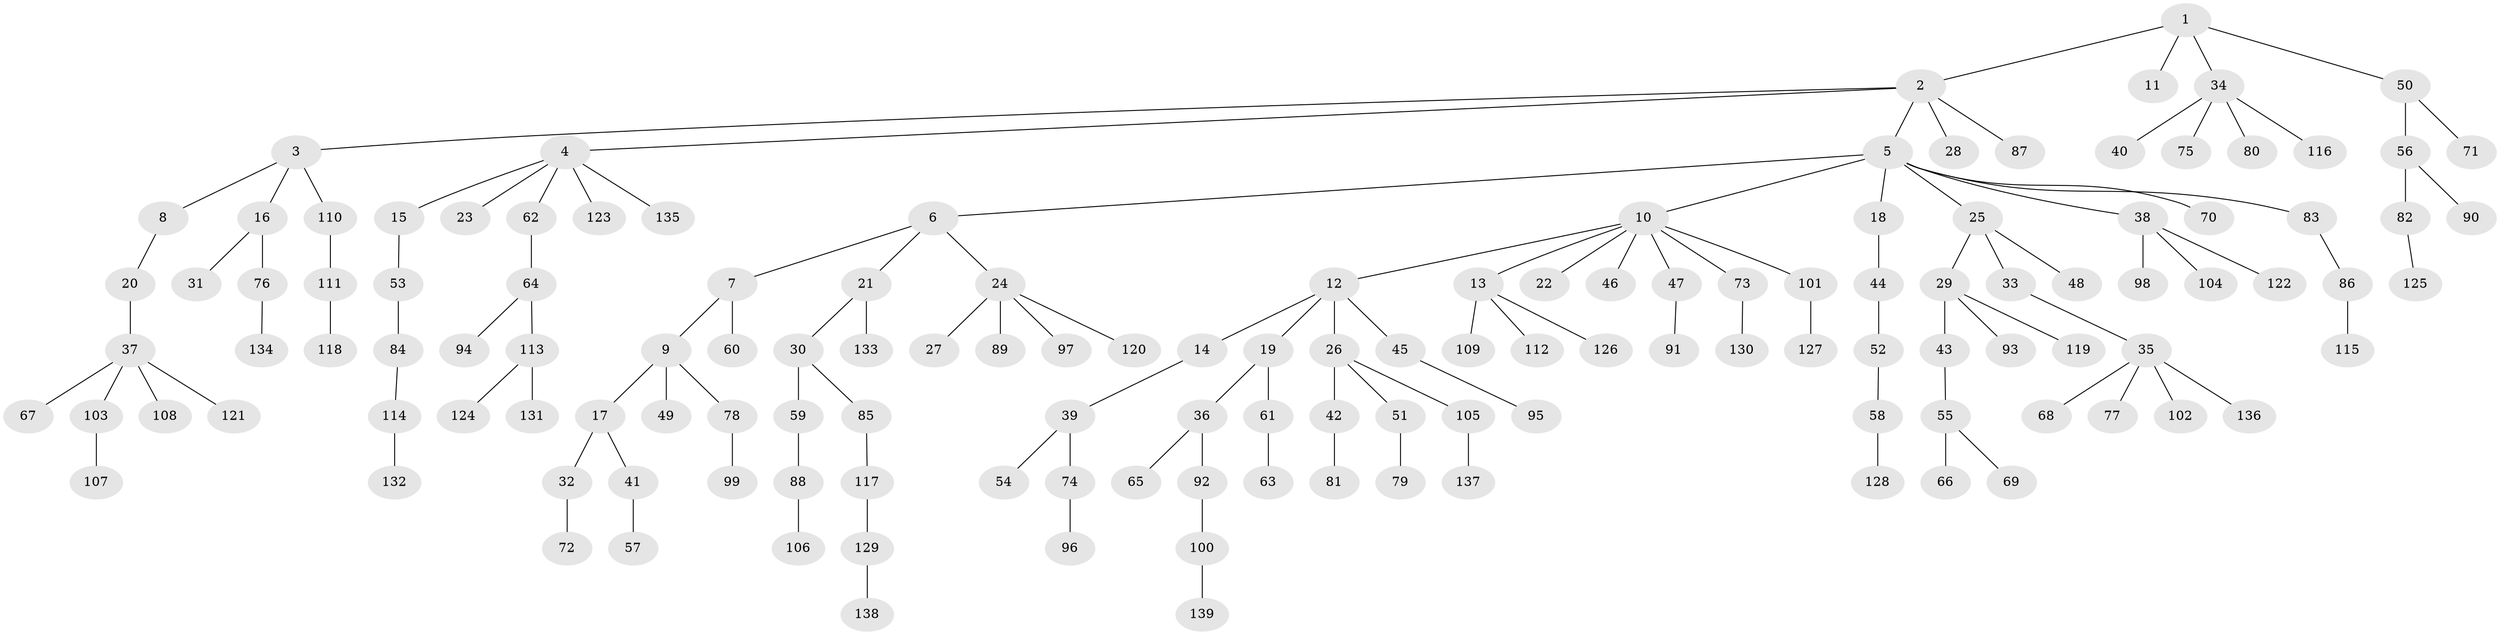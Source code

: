 // coarse degree distribution, {8: 0.020618556701030927, 4: 0.041237113402061855, 6: 0.010309278350515464, 5: 0.020618556701030927, 2: 0.35051546391752575, 11: 0.010309278350515464, 1: 0.4845360824742268, 3: 0.061855670103092786}
// Generated by graph-tools (version 1.1) at 2025/19/03/04/25 18:19:18]
// undirected, 139 vertices, 138 edges
graph export_dot {
graph [start="1"]
  node [color=gray90,style=filled];
  1;
  2;
  3;
  4;
  5;
  6;
  7;
  8;
  9;
  10;
  11;
  12;
  13;
  14;
  15;
  16;
  17;
  18;
  19;
  20;
  21;
  22;
  23;
  24;
  25;
  26;
  27;
  28;
  29;
  30;
  31;
  32;
  33;
  34;
  35;
  36;
  37;
  38;
  39;
  40;
  41;
  42;
  43;
  44;
  45;
  46;
  47;
  48;
  49;
  50;
  51;
  52;
  53;
  54;
  55;
  56;
  57;
  58;
  59;
  60;
  61;
  62;
  63;
  64;
  65;
  66;
  67;
  68;
  69;
  70;
  71;
  72;
  73;
  74;
  75;
  76;
  77;
  78;
  79;
  80;
  81;
  82;
  83;
  84;
  85;
  86;
  87;
  88;
  89;
  90;
  91;
  92;
  93;
  94;
  95;
  96;
  97;
  98;
  99;
  100;
  101;
  102;
  103;
  104;
  105;
  106;
  107;
  108;
  109;
  110;
  111;
  112;
  113;
  114;
  115;
  116;
  117;
  118;
  119;
  120;
  121;
  122;
  123;
  124;
  125;
  126;
  127;
  128;
  129;
  130;
  131;
  132;
  133;
  134;
  135;
  136;
  137;
  138;
  139;
  1 -- 2;
  1 -- 11;
  1 -- 34;
  1 -- 50;
  2 -- 3;
  2 -- 4;
  2 -- 5;
  2 -- 28;
  2 -- 87;
  3 -- 8;
  3 -- 16;
  3 -- 110;
  4 -- 15;
  4 -- 23;
  4 -- 62;
  4 -- 123;
  4 -- 135;
  5 -- 6;
  5 -- 10;
  5 -- 18;
  5 -- 25;
  5 -- 38;
  5 -- 70;
  5 -- 83;
  6 -- 7;
  6 -- 21;
  6 -- 24;
  7 -- 9;
  7 -- 60;
  8 -- 20;
  9 -- 17;
  9 -- 49;
  9 -- 78;
  10 -- 12;
  10 -- 13;
  10 -- 22;
  10 -- 46;
  10 -- 47;
  10 -- 73;
  10 -- 101;
  12 -- 14;
  12 -- 19;
  12 -- 26;
  12 -- 45;
  13 -- 109;
  13 -- 112;
  13 -- 126;
  14 -- 39;
  15 -- 53;
  16 -- 31;
  16 -- 76;
  17 -- 32;
  17 -- 41;
  18 -- 44;
  19 -- 36;
  19 -- 61;
  20 -- 37;
  21 -- 30;
  21 -- 133;
  24 -- 27;
  24 -- 89;
  24 -- 97;
  24 -- 120;
  25 -- 29;
  25 -- 33;
  25 -- 48;
  26 -- 42;
  26 -- 51;
  26 -- 105;
  29 -- 43;
  29 -- 93;
  29 -- 119;
  30 -- 59;
  30 -- 85;
  32 -- 72;
  33 -- 35;
  34 -- 40;
  34 -- 75;
  34 -- 80;
  34 -- 116;
  35 -- 68;
  35 -- 77;
  35 -- 102;
  35 -- 136;
  36 -- 65;
  36 -- 92;
  37 -- 67;
  37 -- 103;
  37 -- 108;
  37 -- 121;
  38 -- 98;
  38 -- 104;
  38 -- 122;
  39 -- 54;
  39 -- 74;
  41 -- 57;
  42 -- 81;
  43 -- 55;
  44 -- 52;
  45 -- 95;
  47 -- 91;
  50 -- 56;
  50 -- 71;
  51 -- 79;
  52 -- 58;
  53 -- 84;
  55 -- 66;
  55 -- 69;
  56 -- 82;
  56 -- 90;
  58 -- 128;
  59 -- 88;
  61 -- 63;
  62 -- 64;
  64 -- 94;
  64 -- 113;
  73 -- 130;
  74 -- 96;
  76 -- 134;
  78 -- 99;
  82 -- 125;
  83 -- 86;
  84 -- 114;
  85 -- 117;
  86 -- 115;
  88 -- 106;
  92 -- 100;
  100 -- 139;
  101 -- 127;
  103 -- 107;
  105 -- 137;
  110 -- 111;
  111 -- 118;
  113 -- 124;
  113 -- 131;
  114 -- 132;
  117 -- 129;
  129 -- 138;
}
